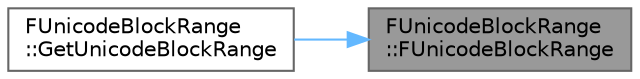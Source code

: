 digraph "FUnicodeBlockRange::FUnicodeBlockRange"
{
 // INTERACTIVE_SVG=YES
 // LATEX_PDF_SIZE
  bgcolor="transparent";
  edge [fontname=Helvetica,fontsize=10,labelfontname=Helvetica,labelfontsize=10];
  node [fontname=Helvetica,fontsize=10,shape=box,height=0.2,width=0.4];
  rankdir="RL";
  Node1 [id="Node000001",label="FUnicodeBlockRange\l::FUnicodeBlockRange",height=0.2,width=0.4,color="gray40", fillcolor="grey60", style="filled", fontcolor="black",tooltip="Ctor."];
  Node1 -> Node2 [id="edge1_Node000001_Node000002",dir="back",color="steelblue1",style="solid",tooltip=" "];
  Node2 [id="Node000002",label="FUnicodeBlockRange\l::GetUnicodeBlockRange",height=0.2,width=0.4,color="grey40", fillcolor="white", style="filled",URL="$dd/dfd/structFUnicodeBlockRange.html#a0c7c86bbcb3972cefbe076a803190f2e",tooltip="Returns the block corresponding to the given enum."];
}
